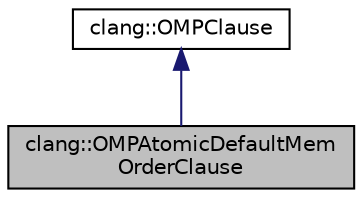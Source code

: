 digraph "clang::OMPAtomicDefaultMemOrderClause"
{
 // LATEX_PDF_SIZE
  bgcolor="transparent";
  edge [fontname="Helvetica",fontsize="10",labelfontname="Helvetica",labelfontsize="10"];
  node [fontname="Helvetica",fontsize="10",shape=record];
  Node1 [label="clang::OMPAtomicDefaultMem\lOrderClause",height=0.2,width=0.4,color="black", fillcolor="grey75", style="filled", fontcolor="black",tooltip="This represents 'atomic_default_mem_order' clause in the '#pragma omp requires' directive."];
  Node2 -> Node1 [dir="back",color="midnightblue",fontsize="10",style="solid",fontname="Helvetica"];
  Node2 [label="clang::OMPClause",height=0.2,width=0.4,color="black",URL="$classclang_1_1OMPClause.html",tooltip="This is a basic class for representing single OpenMP clause."];
}
